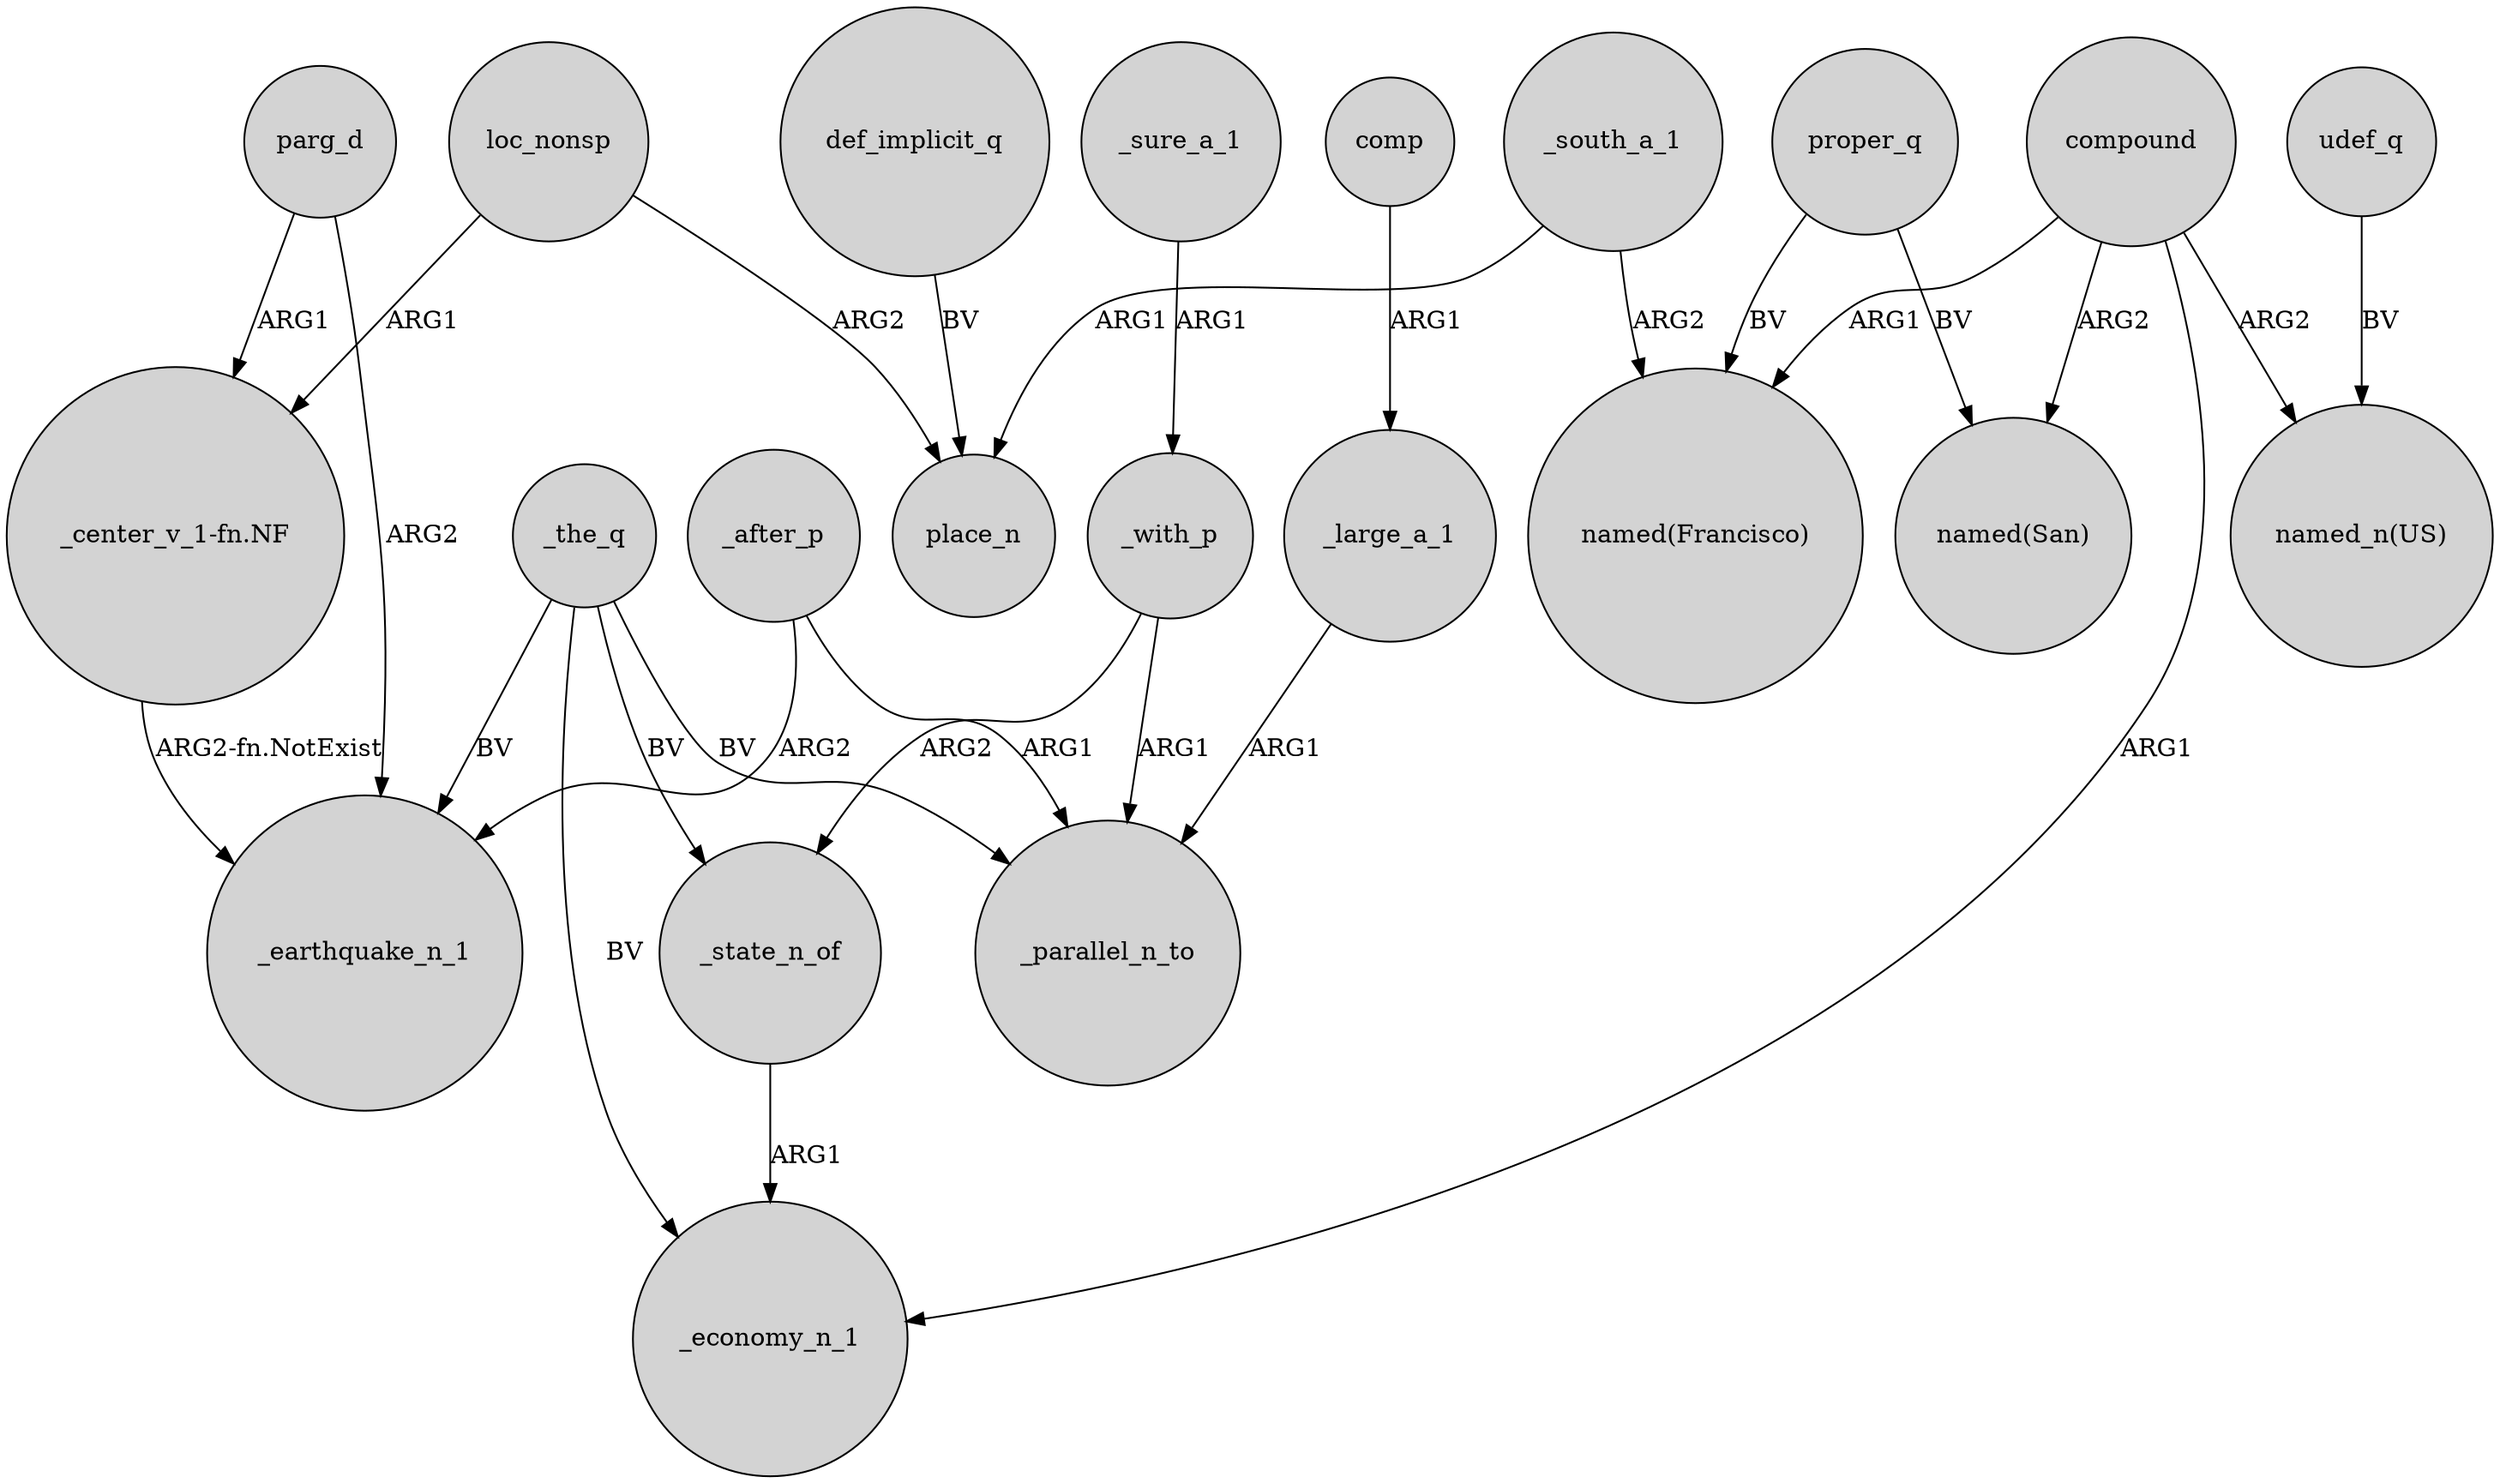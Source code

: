 digraph {
	node [shape=circle style=filled]
	_the_q -> _earthquake_n_1 [label=BV]
	_state_n_of -> _economy_n_1 [label=ARG1]
	udef_q -> "named_n(US)" [label=BV]
	proper_q -> "named(Francisco)" [label=BV]
	compound -> "named(San)" [label=ARG2]
	_sure_a_1 -> _with_p [label=ARG1]
	comp -> _large_a_1 [label=ARG1]
	_the_q -> _economy_n_1 [label=BV]
	def_implicit_q -> place_n [label=BV]
	_the_q -> _parallel_n_to [label=BV]
	_the_q -> _state_n_of [label=BV]
	compound -> "named_n(US)" [label=ARG2]
	"_center_v_1-fn.NF" -> _earthquake_n_1 [label="ARG2-fn.NotExist"]
	_after_p -> _parallel_n_to [label=ARG1]
	_with_p -> _state_n_of [label=ARG2]
	_after_p -> _earthquake_n_1 [label=ARG2]
	loc_nonsp -> "_center_v_1-fn.NF" [label=ARG1]
	parg_d -> "_center_v_1-fn.NF" [label=ARG1]
	compound -> "named(Francisco)" [label=ARG1]
	_south_a_1 -> "named(Francisco)" [label=ARG2]
	parg_d -> _earthquake_n_1 [label=ARG2]
	compound -> _economy_n_1 [label=ARG1]
	loc_nonsp -> place_n [label=ARG2]
	proper_q -> "named(San)" [label=BV]
	_south_a_1 -> place_n [label=ARG1]
	_large_a_1 -> _parallel_n_to [label=ARG1]
	_with_p -> _parallel_n_to [label=ARG1]
}
